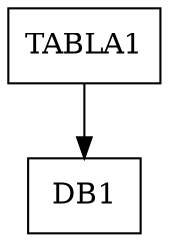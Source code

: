 digraph dibujo{
graph [ordering="out"];rankdir=TB;
node [shape = box];
NodoTABLA1 [label = "TABLA1"];
NodoDB1 [label = "DB1"];
NodoTABLA1->NodoDB1;
}
